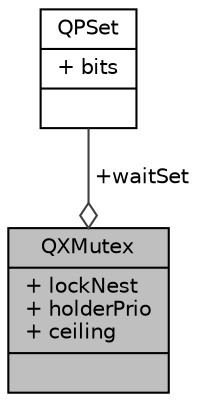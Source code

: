 digraph "QXMutex"
{
 // LATEX_PDF_SIZE
  edge [fontname="Helvetica",fontsize="10",labelfontname="Helvetica",labelfontsize="10"];
  node [fontname="Helvetica",fontsize="10",shape=record];
  Node1 [label="{QXMutex\n|+ lockNest\l+ holderPrio\l+ ceiling\l|}",height=0.2,width=0.4,color="black", fillcolor="grey75", style="filled", fontcolor="black",tooltip="Blocking Mutex the QXK preemptive kernel."];
  Node2 -> Node1 [color="grey25",fontsize="10",style="solid",label=" +waitSet" ,arrowhead="odiamond",fontname="Helvetica"];
  Node2 [label="{QPSet\n|+ bits\l|}",height=0.2,width=0.4,color="black", fillcolor="white", style="filled",URL="$qpset_8h.html#struct_q_p_set",tooltip="Priority Set of up to 32 elements."];
}
